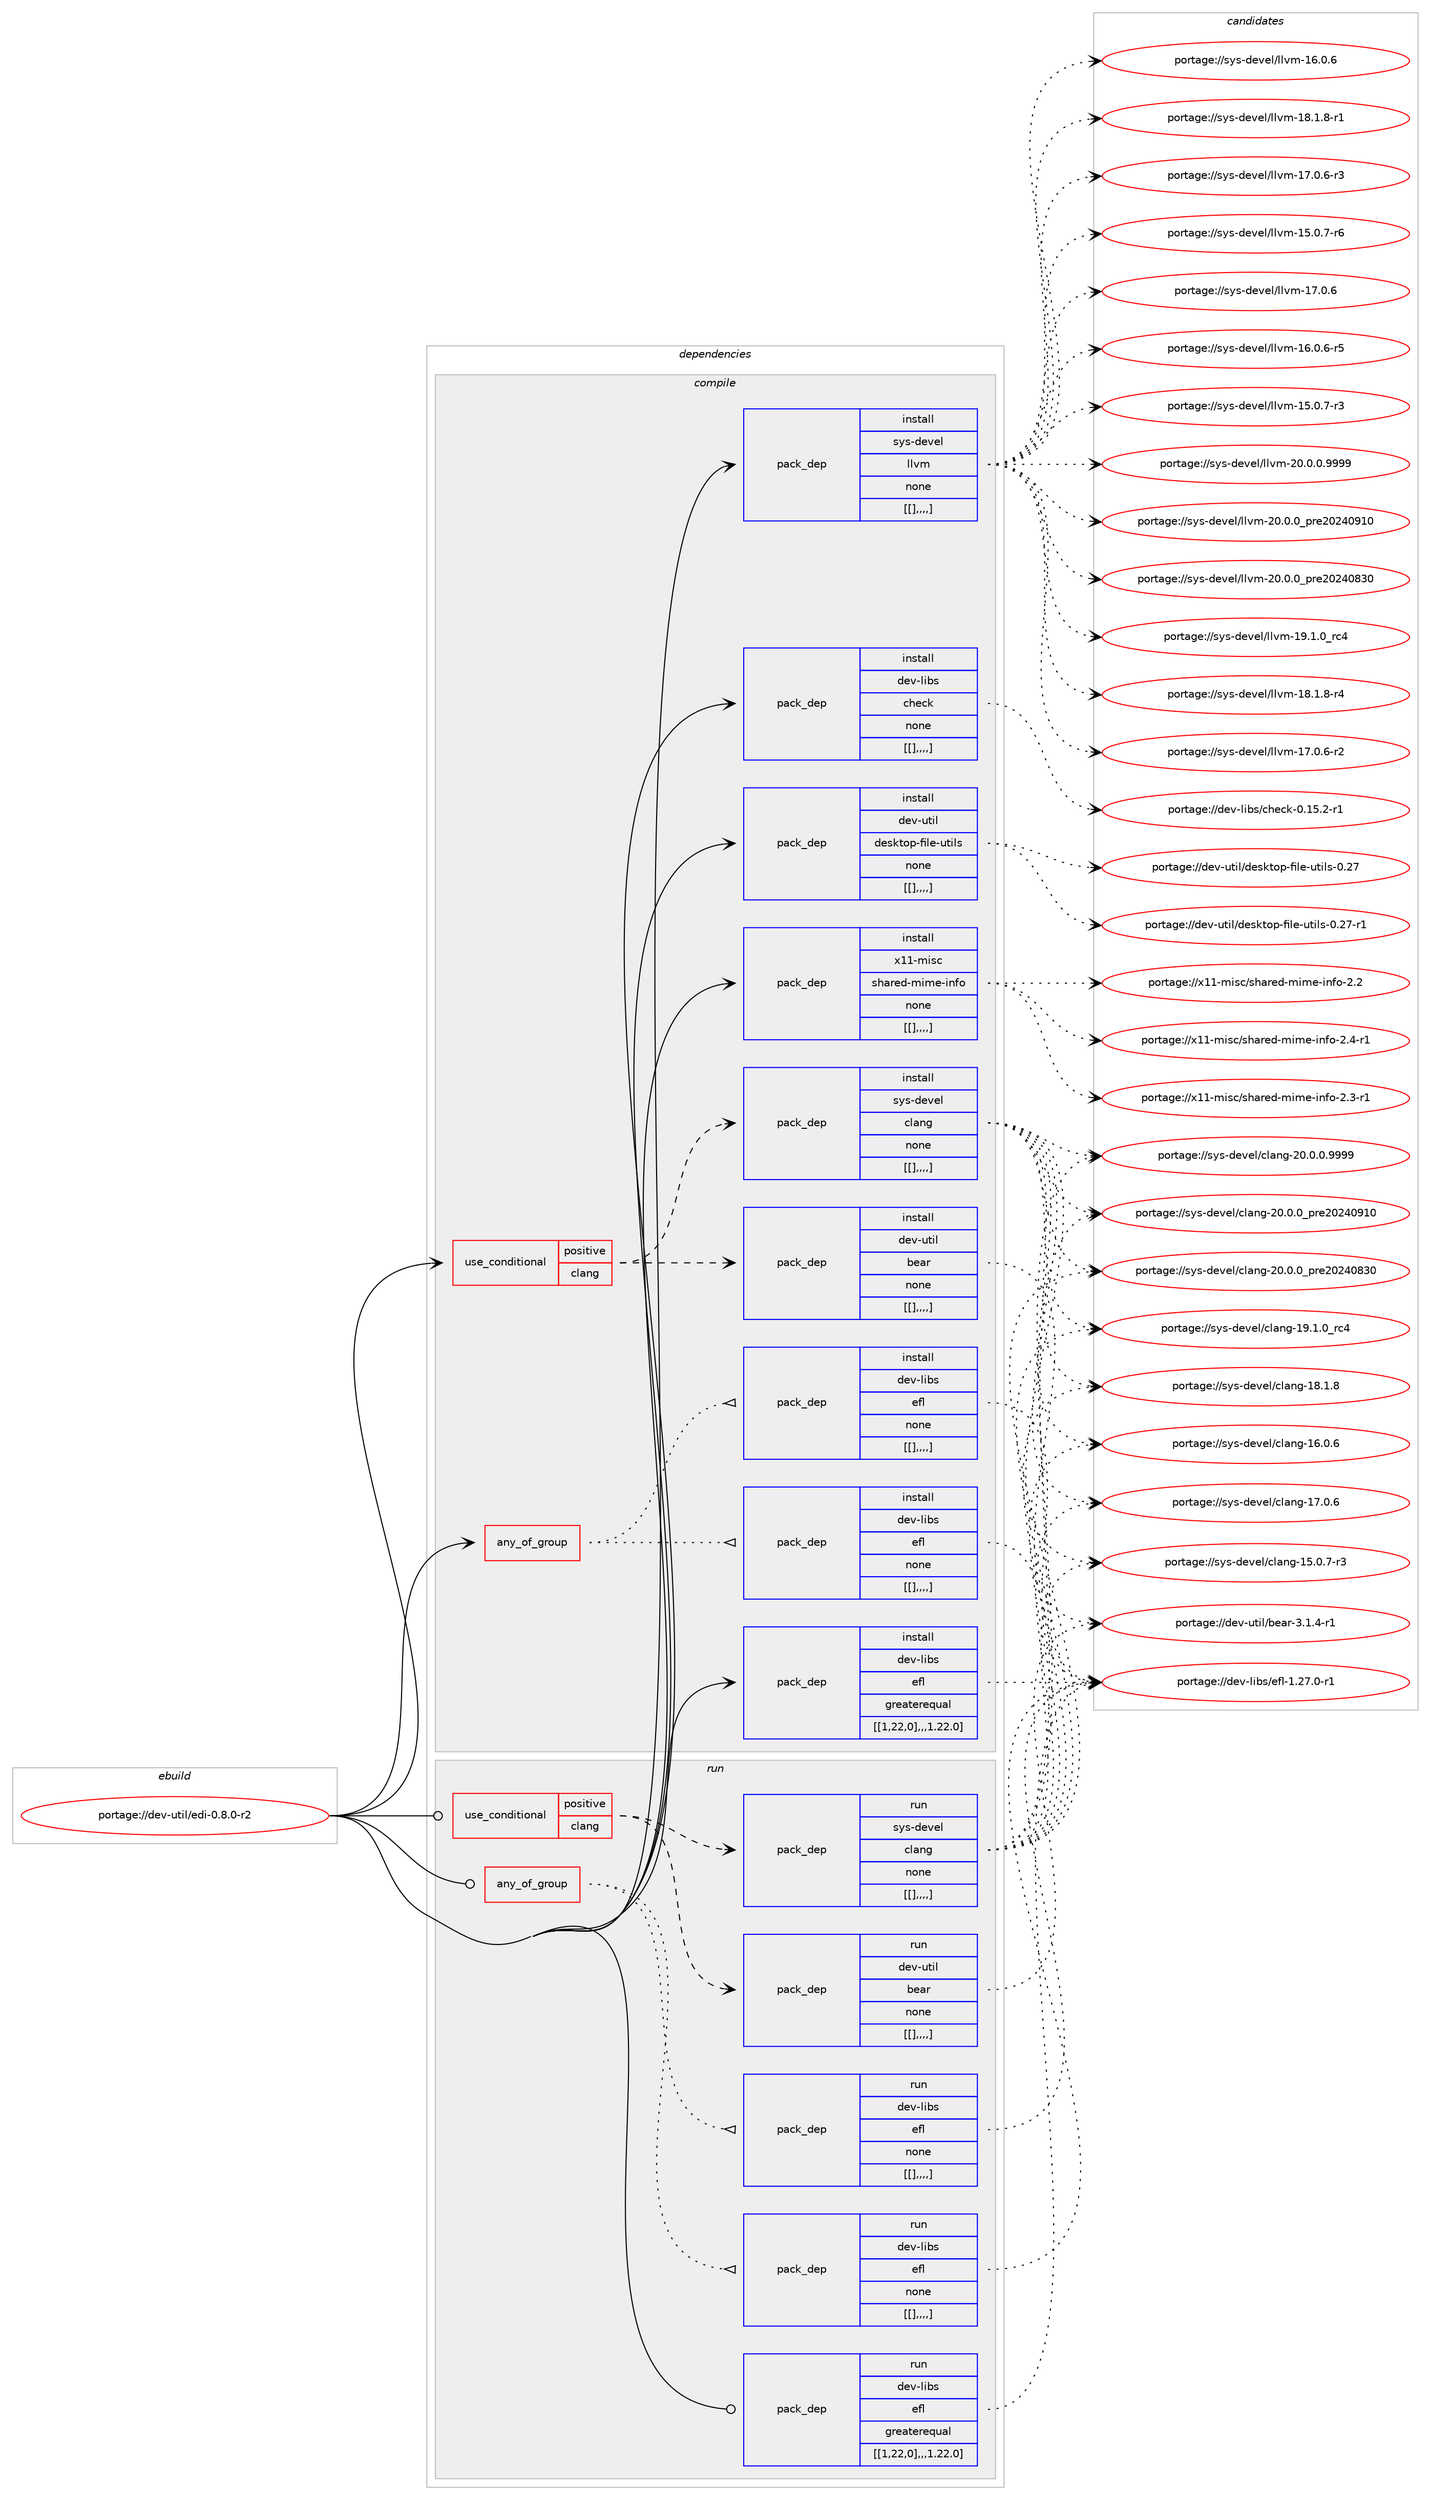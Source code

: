 digraph prolog {

# *************
# Graph options
# *************

newrank=true;
concentrate=true;
compound=true;
graph [rankdir=LR,fontname=Helvetica,fontsize=10,ranksep=1.5];#, ranksep=2.5, nodesep=0.2];
edge  [arrowhead=vee];
node  [fontname=Helvetica,fontsize=10];

# **********
# The ebuild
# **********

subgraph cluster_leftcol {
color=gray;
label=<<i>ebuild</i>>;
id [label="portage://dev-util/edi-0.8.0-r2", color=red, width=4, href="../dev-util/edi-0.8.0-r2.svg"];
}

# ****************
# The dependencies
# ****************

subgraph cluster_midcol {
color=gray;
label=<<i>dependencies</i>>;
subgraph cluster_compile {
fillcolor="#eeeeee";
style=filled;
label=<<i>compile</i>>;
subgraph any1250 {
dependency217952 [label=<<TABLE BORDER="0" CELLBORDER="1" CELLSPACING="0" CELLPADDING="4"><TR><TD CELLPADDING="10">any_of_group</TD></TR></TABLE>>, shape=none, color=red];subgraph pack154407 {
dependency217953 [label=<<TABLE BORDER="0" CELLBORDER="1" CELLSPACING="0" CELLPADDING="4" WIDTH="220"><TR><TD ROWSPAN="6" CELLPADDING="30">pack_dep</TD></TR><TR><TD WIDTH="110">install</TD></TR><TR><TD>dev-libs</TD></TR><TR><TD>efl</TD></TR><TR><TD>none</TD></TR><TR><TD>[[],,,,]</TD></TR></TABLE>>, shape=none, color=blue];
}
dependency217952:e -> dependency217953:w [weight=20,style="dotted",arrowhead="oinv"];
subgraph pack154408 {
dependency217954 [label=<<TABLE BORDER="0" CELLBORDER="1" CELLSPACING="0" CELLPADDING="4" WIDTH="220"><TR><TD ROWSPAN="6" CELLPADDING="30">pack_dep</TD></TR><TR><TD WIDTH="110">install</TD></TR><TR><TD>dev-libs</TD></TR><TR><TD>efl</TD></TR><TR><TD>none</TD></TR><TR><TD>[[],,,,]</TD></TR></TABLE>>, shape=none, color=blue];
}
dependency217952:e -> dependency217954:w [weight=20,style="dotted",arrowhead="oinv"];
}
id:e -> dependency217952:w [weight=20,style="solid",arrowhead="vee"];
subgraph cond62145 {
dependency217955 [label=<<TABLE BORDER="0" CELLBORDER="1" CELLSPACING="0" CELLPADDING="4"><TR><TD ROWSPAN="3" CELLPADDING="10">use_conditional</TD></TR><TR><TD>positive</TD></TR><TR><TD>clang</TD></TR></TABLE>>, shape=none, color=red];
subgraph pack154409 {
dependency217956 [label=<<TABLE BORDER="0" CELLBORDER="1" CELLSPACING="0" CELLPADDING="4" WIDTH="220"><TR><TD ROWSPAN="6" CELLPADDING="30">pack_dep</TD></TR><TR><TD WIDTH="110">install</TD></TR><TR><TD>dev-util</TD></TR><TR><TD>bear</TD></TR><TR><TD>none</TD></TR><TR><TD>[[],,,,]</TD></TR></TABLE>>, shape=none, color=blue];
}
dependency217955:e -> dependency217956:w [weight=20,style="dashed",arrowhead="vee"];
subgraph pack154410 {
dependency217957 [label=<<TABLE BORDER="0" CELLBORDER="1" CELLSPACING="0" CELLPADDING="4" WIDTH="220"><TR><TD ROWSPAN="6" CELLPADDING="30">pack_dep</TD></TR><TR><TD WIDTH="110">install</TD></TR><TR><TD>sys-devel</TD></TR><TR><TD>clang</TD></TR><TR><TD>none</TD></TR><TR><TD>[[],,,,]</TD></TR></TABLE>>, shape=none, color=blue];
}
dependency217955:e -> dependency217957:w [weight=20,style="dashed",arrowhead="vee"];
}
id:e -> dependency217955:w [weight=20,style="solid",arrowhead="vee"];
subgraph pack154411 {
dependency217958 [label=<<TABLE BORDER="0" CELLBORDER="1" CELLSPACING="0" CELLPADDING="4" WIDTH="220"><TR><TD ROWSPAN="6" CELLPADDING="30">pack_dep</TD></TR><TR><TD WIDTH="110">install</TD></TR><TR><TD>dev-libs</TD></TR><TR><TD>check</TD></TR><TR><TD>none</TD></TR><TR><TD>[[],,,,]</TD></TR></TABLE>>, shape=none, color=blue];
}
id:e -> dependency217958:w [weight=20,style="solid",arrowhead="vee"];
subgraph pack154412 {
dependency217959 [label=<<TABLE BORDER="0" CELLBORDER="1" CELLSPACING="0" CELLPADDING="4" WIDTH="220"><TR><TD ROWSPAN="6" CELLPADDING="30">pack_dep</TD></TR><TR><TD WIDTH="110">install</TD></TR><TR><TD>dev-libs</TD></TR><TR><TD>efl</TD></TR><TR><TD>greaterequal</TD></TR><TR><TD>[[1,22,0],,,1.22.0]</TD></TR></TABLE>>, shape=none, color=blue];
}
id:e -> dependency217959:w [weight=20,style="solid",arrowhead="vee"];
subgraph pack154413 {
dependency217960 [label=<<TABLE BORDER="0" CELLBORDER="1" CELLSPACING="0" CELLPADDING="4" WIDTH="220"><TR><TD ROWSPAN="6" CELLPADDING="30">pack_dep</TD></TR><TR><TD WIDTH="110">install</TD></TR><TR><TD>dev-util</TD></TR><TR><TD>desktop-file-utils</TD></TR><TR><TD>none</TD></TR><TR><TD>[[],,,,]</TD></TR></TABLE>>, shape=none, color=blue];
}
id:e -> dependency217960:w [weight=20,style="solid",arrowhead="vee"];
subgraph pack154414 {
dependency217961 [label=<<TABLE BORDER="0" CELLBORDER="1" CELLSPACING="0" CELLPADDING="4" WIDTH="220"><TR><TD ROWSPAN="6" CELLPADDING="30">pack_dep</TD></TR><TR><TD WIDTH="110">install</TD></TR><TR><TD>x11-misc</TD></TR><TR><TD>shared-mime-info</TD></TR><TR><TD>none</TD></TR><TR><TD>[[],,,,]</TD></TR></TABLE>>, shape=none, color=blue];
}
id:e -> dependency217961:w [weight=20,style="solid",arrowhead="vee"];
subgraph pack154415 {
dependency217962 [label=<<TABLE BORDER="0" CELLBORDER="1" CELLSPACING="0" CELLPADDING="4" WIDTH="220"><TR><TD ROWSPAN="6" CELLPADDING="30">pack_dep</TD></TR><TR><TD WIDTH="110">install</TD></TR><TR><TD>sys-devel</TD></TR><TR><TD>llvm</TD></TR><TR><TD>none</TD></TR><TR><TD>[[],,,,]</TD></TR></TABLE>>, shape=none, color=blue];
}
id:e -> dependency217962:w [weight=20,style="solid",arrowhead="vee"];
}
subgraph cluster_compileandrun {
fillcolor="#eeeeee";
style=filled;
label=<<i>compile and run</i>>;
}
subgraph cluster_run {
fillcolor="#eeeeee";
style=filled;
label=<<i>run</i>>;
subgraph any1251 {
dependency217963 [label=<<TABLE BORDER="0" CELLBORDER="1" CELLSPACING="0" CELLPADDING="4"><TR><TD CELLPADDING="10">any_of_group</TD></TR></TABLE>>, shape=none, color=red];subgraph pack154416 {
dependency217964 [label=<<TABLE BORDER="0" CELLBORDER="1" CELLSPACING="0" CELLPADDING="4" WIDTH="220"><TR><TD ROWSPAN="6" CELLPADDING="30">pack_dep</TD></TR><TR><TD WIDTH="110">run</TD></TR><TR><TD>dev-libs</TD></TR><TR><TD>efl</TD></TR><TR><TD>none</TD></TR><TR><TD>[[],,,,]</TD></TR></TABLE>>, shape=none, color=blue];
}
dependency217963:e -> dependency217964:w [weight=20,style="dotted",arrowhead="oinv"];
subgraph pack154417 {
dependency217965 [label=<<TABLE BORDER="0" CELLBORDER="1" CELLSPACING="0" CELLPADDING="4" WIDTH="220"><TR><TD ROWSPAN="6" CELLPADDING="30">pack_dep</TD></TR><TR><TD WIDTH="110">run</TD></TR><TR><TD>dev-libs</TD></TR><TR><TD>efl</TD></TR><TR><TD>none</TD></TR><TR><TD>[[],,,,]</TD></TR></TABLE>>, shape=none, color=blue];
}
dependency217963:e -> dependency217965:w [weight=20,style="dotted",arrowhead="oinv"];
}
id:e -> dependency217963:w [weight=20,style="solid",arrowhead="odot"];
subgraph cond62146 {
dependency217966 [label=<<TABLE BORDER="0" CELLBORDER="1" CELLSPACING="0" CELLPADDING="4"><TR><TD ROWSPAN="3" CELLPADDING="10">use_conditional</TD></TR><TR><TD>positive</TD></TR><TR><TD>clang</TD></TR></TABLE>>, shape=none, color=red];
subgraph pack154418 {
dependency217967 [label=<<TABLE BORDER="0" CELLBORDER="1" CELLSPACING="0" CELLPADDING="4" WIDTH="220"><TR><TD ROWSPAN="6" CELLPADDING="30">pack_dep</TD></TR><TR><TD WIDTH="110">run</TD></TR><TR><TD>dev-util</TD></TR><TR><TD>bear</TD></TR><TR><TD>none</TD></TR><TR><TD>[[],,,,]</TD></TR></TABLE>>, shape=none, color=blue];
}
dependency217966:e -> dependency217967:w [weight=20,style="dashed",arrowhead="vee"];
subgraph pack154419 {
dependency217968 [label=<<TABLE BORDER="0" CELLBORDER="1" CELLSPACING="0" CELLPADDING="4" WIDTH="220"><TR><TD ROWSPAN="6" CELLPADDING="30">pack_dep</TD></TR><TR><TD WIDTH="110">run</TD></TR><TR><TD>sys-devel</TD></TR><TR><TD>clang</TD></TR><TR><TD>none</TD></TR><TR><TD>[[],,,,]</TD></TR></TABLE>>, shape=none, color=blue];
}
dependency217966:e -> dependency217968:w [weight=20,style="dashed",arrowhead="vee"];
}
id:e -> dependency217966:w [weight=20,style="solid",arrowhead="odot"];
subgraph pack154420 {
dependency217969 [label=<<TABLE BORDER="0" CELLBORDER="1" CELLSPACING="0" CELLPADDING="4" WIDTH="220"><TR><TD ROWSPAN="6" CELLPADDING="30">pack_dep</TD></TR><TR><TD WIDTH="110">run</TD></TR><TR><TD>dev-libs</TD></TR><TR><TD>efl</TD></TR><TR><TD>greaterequal</TD></TR><TR><TD>[[1,22,0],,,1.22.0]</TD></TR></TABLE>>, shape=none, color=blue];
}
id:e -> dependency217969:w [weight=20,style="solid",arrowhead="odot"];
}
}

# **************
# The candidates
# **************

subgraph cluster_choices {
rank=same;
color=gray;
label=<<i>candidates</i>>;

subgraph choice154407 {
color=black;
nodesep=1;
choice100101118451081059811547101102108454946505546484511449 [label="portage://dev-libs/efl-1.27.0-r1", color=red, width=4,href="../dev-libs/efl-1.27.0-r1.svg"];
dependency217953:e -> choice100101118451081059811547101102108454946505546484511449:w [style=dotted,weight="100"];
}
subgraph choice154408 {
color=black;
nodesep=1;
choice100101118451081059811547101102108454946505546484511449 [label="portage://dev-libs/efl-1.27.0-r1", color=red, width=4,href="../dev-libs/efl-1.27.0-r1.svg"];
dependency217954:e -> choice100101118451081059811547101102108454946505546484511449:w [style=dotted,weight="100"];
}
subgraph choice154409 {
color=black;
nodesep=1;
choice100101118451171161051084798101971144551464946524511449 [label="portage://dev-util/bear-3.1.4-r1", color=red, width=4,href="../dev-util/bear-3.1.4-r1.svg"];
dependency217956:e -> choice100101118451171161051084798101971144551464946524511449:w [style=dotted,weight="100"];
}
subgraph choice154410 {
color=black;
nodesep=1;
choice11512111545100101118101108479910897110103455048464846484657575757 [label="portage://sys-devel/clang-20.0.0.9999", color=red, width=4,href="../sys-devel/clang-20.0.0.9999.svg"];
choice1151211154510010111810110847991089711010345504846484648951121141015048505248574948 [label="portage://sys-devel/clang-20.0.0_pre20240910", color=red, width=4,href="../sys-devel/clang-20.0.0_pre20240910.svg"];
choice1151211154510010111810110847991089711010345504846484648951121141015048505248565148 [label="portage://sys-devel/clang-20.0.0_pre20240830", color=red, width=4,href="../sys-devel/clang-20.0.0_pre20240830.svg"];
choice1151211154510010111810110847991089711010345495746494648951149952 [label="portage://sys-devel/clang-19.1.0_rc4", color=red, width=4,href="../sys-devel/clang-19.1.0_rc4.svg"];
choice1151211154510010111810110847991089711010345495646494656 [label="portage://sys-devel/clang-18.1.8", color=red, width=4,href="../sys-devel/clang-18.1.8.svg"];
choice1151211154510010111810110847991089711010345495546484654 [label="portage://sys-devel/clang-17.0.6", color=red, width=4,href="../sys-devel/clang-17.0.6.svg"];
choice1151211154510010111810110847991089711010345495446484654 [label="portage://sys-devel/clang-16.0.6", color=red, width=4,href="../sys-devel/clang-16.0.6.svg"];
choice11512111545100101118101108479910897110103454953464846554511451 [label="portage://sys-devel/clang-15.0.7-r3", color=red, width=4,href="../sys-devel/clang-15.0.7-r3.svg"];
dependency217957:e -> choice11512111545100101118101108479910897110103455048464846484657575757:w [style=dotted,weight="100"];
dependency217957:e -> choice1151211154510010111810110847991089711010345504846484648951121141015048505248574948:w [style=dotted,weight="100"];
dependency217957:e -> choice1151211154510010111810110847991089711010345504846484648951121141015048505248565148:w [style=dotted,weight="100"];
dependency217957:e -> choice1151211154510010111810110847991089711010345495746494648951149952:w [style=dotted,weight="100"];
dependency217957:e -> choice1151211154510010111810110847991089711010345495646494656:w [style=dotted,weight="100"];
dependency217957:e -> choice1151211154510010111810110847991089711010345495546484654:w [style=dotted,weight="100"];
dependency217957:e -> choice1151211154510010111810110847991089711010345495446484654:w [style=dotted,weight="100"];
dependency217957:e -> choice11512111545100101118101108479910897110103454953464846554511451:w [style=dotted,weight="100"];
}
subgraph choice154411 {
color=black;
nodesep=1;
choice1001011184510810598115479910410199107454846495346504511449 [label="portage://dev-libs/check-0.15.2-r1", color=red, width=4,href="../dev-libs/check-0.15.2-r1.svg"];
dependency217958:e -> choice1001011184510810598115479910410199107454846495346504511449:w [style=dotted,weight="100"];
}
subgraph choice154412 {
color=black;
nodesep=1;
choice100101118451081059811547101102108454946505546484511449 [label="portage://dev-libs/efl-1.27.0-r1", color=red, width=4,href="../dev-libs/efl-1.27.0-r1.svg"];
dependency217959:e -> choice100101118451081059811547101102108454946505546484511449:w [style=dotted,weight="100"];
}
subgraph choice154413 {
color=black;
nodesep=1;
choice1001011184511711610510847100101115107116111112451021051081014511711610510811545484650554511449 [label="portage://dev-util/desktop-file-utils-0.27-r1", color=red, width=4,href="../dev-util/desktop-file-utils-0.27-r1.svg"];
choice100101118451171161051084710010111510711611111245102105108101451171161051081154548465055 [label="portage://dev-util/desktop-file-utils-0.27", color=red, width=4,href="../dev-util/desktop-file-utils-0.27.svg"];
dependency217960:e -> choice1001011184511711610510847100101115107116111112451021051081014511711610510811545484650554511449:w [style=dotted,weight="100"];
dependency217960:e -> choice100101118451171161051084710010111510711611111245102105108101451171161051081154548465055:w [style=dotted,weight="100"];
}
subgraph choice154414 {
color=black;
nodesep=1;
choice1204949451091051159947115104971141011004510910510910145105110102111455046524511449 [label="portage://x11-misc/shared-mime-info-2.4-r1", color=red, width=4,href="../x11-misc/shared-mime-info-2.4-r1.svg"];
choice1204949451091051159947115104971141011004510910510910145105110102111455046514511449 [label="portage://x11-misc/shared-mime-info-2.3-r1", color=red, width=4,href="../x11-misc/shared-mime-info-2.3-r1.svg"];
choice120494945109105115994711510497114101100451091051091014510511010211145504650 [label="portage://x11-misc/shared-mime-info-2.2", color=red, width=4,href="../x11-misc/shared-mime-info-2.2.svg"];
dependency217961:e -> choice1204949451091051159947115104971141011004510910510910145105110102111455046524511449:w [style=dotted,weight="100"];
dependency217961:e -> choice1204949451091051159947115104971141011004510910510910145105110102111455046514511449:w [style=dotted,weight="100"];
dependency217961:e -> choice120494945109105115994711510497114101100451091051091014510511010211145504650:w [style=dotted,weight="100"];
}
subgraph choice154415 {
color=black;
nodesep=1;
choice1151211154510010111810110847108108118109455048464846484657575757 [label="portage://sys-devel/llvm-20.0.0.9999", color=red, width=4,href="../sys-devel/llvm-20.0.0.9999.svg"];
choice115121115451001011181011084710810811810945504846484648951121141015048505248574948 [label="portage://sys-devel/llvm-20.0.0_pre20240910", color=red, width=4,href="../sys-devel/llvm-20.0.0_pre20240910.svg"];
choice115121115451001011181011084710810811810945504846484648951121141015048505248565148 [label="portage://sys-devel/llvm-20.0.0_pre20240830", color=red, width=4,href="../sys-devel/llvm-20.0.0_pre20240830.svg"];
choice115121115451001011181011084710810811810945495746494648951149952 [label="portage://sys-devel/llvm-19.1.0_rc4", color=red, width=4,href="../sys-devel/llvm-19.1.0_rc4.svg"];
choice1151211154510010111810110847108108118109454956464946564511452 [label="portage://sys-devel/llvm-18.1.8-r4", color=red, width=4,href="../sys-devel/llvm-18.1.8-r4.svg"];
choice1151211154510010111810110847108108118109454956464946564511449 [label="portage://sys-devel/llvm-18.1.8-r1", color=red, width=4,href="../sys-devel/llvm-18.1.8-r1.svg"];
choice1151211154510010111810110847108108118109454955464846544511451 [label="portage://sys-devel/llvm-17.0.6-r3", color=red, width=4,href="../sys-devel/llvm-17.0.6-r3.svg"];
choice1151211154510010111810110847108108118109454955464846544511450 [label="portage://sys-devel/llvm-17.0.6-r2", color=red, width=4,href="../sys-devel/llvm-17.0.6-r2.svg"];
choice115121115451001011181011084710810811810945495546484654 [label="portage://sys-devel/llvm-17.0.6", color=red, width=4,href="../sys-devel/llvm-17.0.6.svg"];
choice1151211154510010111810110847108108118109454954464846544511453 [label="portage://sys-devel/llvm-16.0.6-r5", color=red, width=4,href="../sys-devel/llvm-16.0.6-r5.svg"];
choice115121115451001011181011084710810811810945495446484654 [label="portage://sys-devel/llvm-16.0.6", color=red, width=4,href="../sys-devel/llvm-16.0.6.svg"];
choice1151211154510010111810110847108108118109454953464846554511454 [label="portage://sys-devel/llvm-15.0.7-r6", color=red, width=4,href="../sys-devel/llvm-15.0.7-r6.svg"];
choice1151211154510010111810110847108108118109454953464846554511451 [label="portage://sys-devel/llvm-15.0.7-r3", color=red, width=4,href="../sys-devel/llvm-15.0.7-r3.svg"];
dependency217962:e -> choice1151211154510010111810110847108108118109455048464846484657575757:w [style=dotted,weight="100"];
dependency217962:e -> choice115121115451001011181011084710810811810945504846484648951121141015048505248574948:w [style=dotted,weight="100"];
dependency217962:e -> choice115121115451001011181011084710810811810945504846484648951121141015048505248565148:w [style=dotted,weight="100"];
dependency217962:e -> choice115121115451001011181011084710810811810945495746494648951149952:w [style=dotted,weight="100"];
dependency217962:e -> choice1151211154510010111810110847108108118109454956464946564511452:w [style=dotted,weight="100"];
dependency217962:e -> choice1151211154510010111810110847108108118109454956464946564511449:w [style=dotted,weight="100"];
dependency217962:e -> choice1151211154510010111810110847108108118109454955464846544511451:w [style=dotted,weight="100"];
dependency217962:e -> choice1151211154510010111810110847108108118109454955464846544511450:w [style=dotted,weight="100"];
dependency217962:e -> choice115121115451001011181011084710810811810945495546484654:w [style=dotted,weight="100"];
dependency217962:e -> choice1151211154510010111810110847108108118109454954464846544511453:w [style=dotted,weight="100"];
dependency217962:e -> choice115121115451001011181011084710810811810945495446484654:w [style=dotted,weight="100"];
dependency217962:e -> choice1151211154510010111810110847108108118109454953464846554511454:w [style=dotted,weight="100"];
dependency217962:e -> choice1151211154510010111810110847108108118109454953464846554511451:w [style=dotted,weight="100"];
}
subgraph choice154416 {
color=black;
nodesep=1;
choice100101118451081059811547101102108454946505546484511449 [label="portage://dev-libs/efl-1.27.0-r1", color=red, width=4,href="../dev-libs/efl-1.27.0-r1.svg"];
dependency217964:e -> choice100101118451081059811547101102108454946505546484511449:w [style=dotted,weight="100"];
}
subgraph choice154417 {
color=black;
nodesep=1;
choice100101118451081059811547101102108454946505546484511449 [label="portage://dev-libs/efl-1.27.0-r1", color=red, width=4,href="../dev-libs/efl-1.27.0-r1.svg"];
dependency217965:e -> choice100101118451081059811547101102108454946505546484511449:w [style=dotted,weight="100"];
}
subgraph choice154418 {
color=black;
nodesep=1;
choice100101118451171161051084798101971144551464946524511449 [label="portage://dev-util/bear-3.1.4-r1", color=red, width=4,href="../dev-util/bear-3.1.4-r1.svg"];
dependency217967:e -> choice100101118451171161051084798101971144551464946524511449:w [style=dotted,weight="100"];
}
subgraph choice154419 {
color=black;
nodesep=1;
choice11512111545100101118101108479910897110103455048464846484657575757 [label="portage://sys-devel/clang-20.0.0.9999", color=red, width=4,href="../sys-devel/clang-20.0.0.9999.svg"];
choice1151211154510010111810110847991089711010345504846484648951121141015048505248574948 [label="portage://sys-devel/clang-20.0.0_pre20240910", color=red, width=4,href="../sys-devel/clang-20.0.0_pre20240910.svg"];
choice1151211154510010111810110847991089711010345504846484648951121141015048505248565148 [label="portage://sys-devel/clang-20.0.0_pre20240830", color=red, width=4,href="../sys-devel/clang-20.0.0_pre20240830.svg"];
choice1151211154510010111810110847991089711010345495746494648951149952 [label="portage://sys-devel/clang-19.1.0_rc4", color=red, width=4,href="../sys-devel/clang-19.1.0_rc4.svg"];
choice1151211154510010111810110847991089711010345495646494656 [label="portage://sys-devel/clang-18.1.8", color=red, width=4,href="../sys-devel/clang-18.1.8.svg"];
choice1151211154510010111810110847991089711010345495546484654 [label="portage://sys-devel/clang-17.0.6", color=red, width=4,href="../sys-devel/clang-17.0.6.svg"];
choice1151211154510010111810110847991089711010345495446484654 [label="portage://sys-devel/clang-16.0.6", color=red, width=4,href="../sys-devel/clang-16.0.6.svg"];
choice11512111545100101118101108479910897110103454953464846554511451 [label="portage://sys-devel/clang-15.0.7-r3", color=red, width=4,href="../sys-devel/clang-15.0.7-r3.svg"];
dependency217968:e -> choice11512111545100101118101108479910897110103455048464846484657575757:w [style=dotted,weight="100"];
dependency217968:e -> choice1151211154510010111810110847991089711010345504846484648951121141015048505248574948:w [style=dotted,weight="100"];
dependency217968:e -> choice1151211154510010111810110847991089711010345504846484648951121141015048505248565148:w [style=dotted,weight="100"];
dependency217968:e -> choice1151211154510010111810110847991089711010345495746494648951149952:w [style=dotted,weight="100"];
dependency217968:e -> choice1151211154510010111810110847991089711010345495646494656:w [style=dotted,weight="100"];
dependency217968:e -> choice1151211154510010111810110847991089711010345495546484654:w [style=dotted,weight="100"];
dependency217968:e -> choice1151211154510010111810110847991089711010345495446484654:w [style=dotted,weight="100"];
dependency217968:e -> choice11512111545100101118101108479910897110103454953464846554511451:w [style=dotted,weight="100"];
}
subgraph choice154420 {
color=black;
nodesep=1;
choice100101118451081059811547101102108454946505546484511449 [label="portage://dev-libs/efl-1.27.0-r1", color=red, width=4,href="../dev-libs/efl-1.27.0-r1.svg"];
dependency217969:e -> choice100101118451081059811547101102108454946505546484511449:w [style=dotted,weight="100"];
}
}

}
